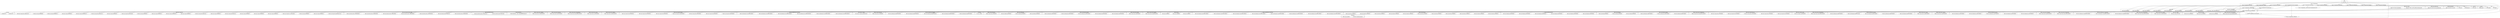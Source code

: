 digraph {
graph [overlap=false]
subgraph cluster_DBIx_Class_ResultSourceProxy_Table {
	label="DBIx::Class::ResultSourceProxy::Table";
	"DBIx::Class::ResultSourceProxy::Table::BEGIN@10";
	"DBIx::Class::ResultSourceProxy::Table::BEGIN@8";
	"DBIx::Class::ResultSourceProxy::Table::BEGIN@3";
	"DBIx::Class::ResultSourceProxy::Table::BEGIN@6";
	"DBIx::Class::ResultSourceProxy::Table::BEGIN@4";
	"DBIx::Class::ResultSourceProxy::Table::BEGIN@9";
	"DBIx::Class::ResultSourceProxy::Table::table";
}
subgraph cluster_FibeRio_Schema_Result_Substrate {
	label="FibeRio::Schema::Result::Substrate";
	"FibeRio::Schema::Result::Substrate::BEGIN@3";
}
subgraph cluster_DBIx_Class_Relationship_Accessor {
	label="DBIx::Class::Relationship::Accessor";
	"DBIx::Class::Relationship::Accessor::BEGIN@72";
	"DBIx::Class::Relationship::Accessor::BEGIN@4";
	"DBIx::Class::Relationship::Accessor::BEGIN@6";
	"DBIx::Class::Relationship::Accessor::BEGIN@73";
	"DBIx::Class::Relationship::Accessor::BEGIN@5";
}
subgraph cluster_FibeRio_Schema_Result_RecipeSpin {
	label="FibeRio::Schema::Result::RecipeSpin";
	"FibeRio::Schema::Result::RecipeSpin::BEGIN@3";
}
subgraph cluster_FibeRio_Schema_Result_RecipeSolution {
	label="FibeRio::Schema::Result::RecipeSolution";
	"FibeRio::Schema::Result::RecipeSolution::BEGIN@3";
}
subgraph cluster_base {
	label="base";
	"base::import";
}
subgraph cluster_warnings {
	label="warnings";
	"warnings::import";
}
subgraph cluster_DBIx_Class_AccessorGroup {
	label="DBIx::Class::AccessorGroup";
	"DBIx::Class::AccessorGroup::get_component_class";
}
subgraph cluster_DBIx_Class_Relationship_CascadeActions {
	label="DBIx::Class::Relationship::CascadeActions";
	"DBIx::Class::Relationship::CascadeActions::BEGIN@4";
	"DBIx::Class::Relationship::CascadeActions::BEGIN@6";
	"DBIx::Class::Relationship::CascadeActions::BEGIN@5";
}
subgraph cluster_strict {
	label="strict";
	"strict::import";
	"strict::unimport";
}
subgraph cluster_FibeRio_Schema_Result_RecipeSubstrate {
	label="FibeRio::Schema::Result::RecipeSubstrate";
	"FibeRio::Schema::Result::RecipeSubstrate::BEGIN@3";
}
subgraph cluster_FibeRio_Schema_Result_MeltZone {
	label="FibeRio::Schema::Result::MeltZone";
	"FibeRio::Schema::Result::MeltZone::BEGIN@3";
}
subgraph cluster_DBIx_Class_ResultSet {
	label="DBIx::Class::ResultSet";
	"DBIx::Class::ResultSet::result_class";
}
subgraph cluster_DBIx_Class_Storage {
	label="DBIx::Class::Storage";
	"DBIx::Class::Storage::cursor_class";
}
subgraph cluster_DBIx_Class_Componentised {
	label="DBIx::Class::Componentised";
	"DBIx::Class::Componentised::inject_base";
}
subgraph cluster_DBIx_Class_PK_Auto {
	label="DBIx::Class::PK::Auto";
	"DBIx::Class::PK::Auto::BEGIN@4";
	"DBIx::Class::PK::Auto::BEGIN@5";
	"DBIx::Class::PK::Auto::BEGIN@6";
}
subgraph cluster_FibeRio_Schema_Result_RecipeMeltTemp {
	label="FibeRio::Schema::Result::RecipeMeltTemp";
	"FibeRio::Schema::Result::RecipeMeltTemp::BEGIN@3";
}
subgraph cluster_DBIx_Class {
	label="DBIx::Class";
	"DBIx::Class::mk_classdata";
	"DBIx::Class::component_base_class";
}
subgraph cluster_DBIx_Class_ResultSourceProxy {
	label="DBIx::Class::ResultSourceProxy";
	"DBIx::Class::ResultSourceProxy::add_columns";
	"DBIx::Class::ResultSourceProxy::set_primary_key";
}
subgraph cluster_B_Hooks_EndOfScope {
	label="B::Hooks::EndOfScope";
	"B::Hooks::EndOfScope::__ANON__[B/Hooks/EndOfScope.pm:26]";
}
subgraph cluster_FibeRio_Schema_Result_MeltTemp {
	label="FibeRio::Schema::Result::MeltTemp";
	"FibeRio::Schema::Result::MeltTemp::BEGIN@3";
}
subgraph cluster_Class_C3_Componentised {
	label="Class::C3::Componentised";
	"Class::C3::Componentised::inject_base";
	"Class::C3::Componentised::load_own_components";
	"Class::C3::Componentised::BEGIN@50";
	"Class::C3::Componentised::BEGIN@51";
	"Class::C3::Componentised::load_optional_class";
	"Class::C3::Componentised::CORE:match";
	"Class::C3::Componentised::BEGIN@41";
	"Class::C3::Componentised::ensure_class_loaded";
	"Class::C3::Componentised::BEGIN@133";
	"Class::C3::Componentised::__ANON__[Class/C3/Componentised.pm:199]";
	"Class::C3::Componentised::load_components";
	"Class::C3::Componentised::BEGIN@198";
	"Class::C3::Componentised::BEGIN@40";
	"Class::C3::Componentised::CORE:qr";
	"Class::C3::Componentised::_load_components";
	"Class::C3::Componentised::BEGIN@48";
}
subgraph cluster_mro {
	label="mro";
	"mro::get_linear_isa";
	"mro::set_mro";
}
subgraph cluster_FibeRio_Schema_Result_FanGroup {
	label="FibeRio::Schema::Result::FanGroup";
	"FibeRio::Schema::Result::FanGroup::BEGIN@3";
}
subgraph cluster_FibeRio_Schema_Result_RecipeMeltPump {
	label="FibeRio::Schema::Result::RecipeMeltPump";
	"FibeRio::Schema::Result::RecipeMeltPump::BEGIN@3";
}
subgraph cluster_List_Util {
	label="List::Util";
	"List::Util::first";
}
subgraph cluster_FibeRio_Schema_Result_Solution {
	label="FibeRio::Schema::Result::Solution";
	"FibeRio::Schema::Result::Solution::BEGIN@3";
}
subgraph cluster_FibeRio_Schema_Result_MeltPump {
	label="FibeRio::Schema::Result::MeltPump";
	"FibeRio::Schema::Result::MeltPump::BEGIN@3";
}
subgraph cluster_DBIx_Class_Storage_DBI_SQLite {
	label="DBIx::Class::Storage::DBI::SQLite";
	"DBIx::Class::Storage::DBI::SQLite::BEGIN@4";
	"DBIx::Class::Storage::DBI::SQLite::BEGIN@6";
	"DBIx::Class::Storage::DBI::SQLite::BEGIN@3";
	"DBIx::Class::Storage::DBI::SQLite::BEGIN@11";
	"DBIx::Class::Storage::DBI::SQLite::BEGIN@10";
	"DBIx::Class::Storage::DBI::SQLite::BEGIN@9";
	"DBIx::Class::Storage::DBI::SQLite::BEGIN@7";
}
subgraph cluster_DBIx_Class_Relationship_ProxyMethods {
	label="DBIx::Class::Relationship::ProxyMethods";
	"DBIx::Class::Relationship::ProxyMethods::BEGIN@25";
	"DBIx::Class::Relationship::ProxyMethods::BEGIN@5";
	"DBIx::Class::Relationship::ProxyMethods::BEGIN@26";
	"DBIx::Class::Relationship::ProxyMethods::BEGIN@6";
	"DBIx::Class::Relationship::ProxyMethods::BEGIN@4";
	"DBIx::Class::Relationship::ProxyMethods::BEGIN@7";
}
subgraph cluster_Class_Accessor_Grouped {
	label="Class::Accessor::Grouped";
	"Class::Accessor::Grouped::mk_group_accessors";
}
subgraph cluster_FibeRio_Schema_Result_Spin {
	label="FibeRio::Schema::Result::Spin";
	"FibeRio::Schema::Result::Spin::BEGIN@3";
}
subgraph cluster_DBIx_Class_Schema {
	label="DBIx::Class::Schema";
	"DBIx::Class::Schema::__ANON__[DBIx/Class/Schema.pm:829]";
	"DBIx::Class::Schema::load_namespaces";
}
subgraph cluster_DBIx_Class_Relationship_BelongsTo {
	label="DBIx::Class::Relationship::BelongsTo";
	"DBIx::Class::Relationship::BelongsTo::belongs_to";
	"DBIx::Class::Relationship::BelongsTo::BEGIN@10";
	"DBIx::Class::Relationship::BelongsTo::BEGIN@9";
	"DBIx::Class::Relationship::BelongsTo::BEGIN@7";
	"DBIx::Class::Relationship::BelongsTo::BEGIN@8";
}
subgraph cluster_Sub_Name {
	label="Sub::Name";
	"Sub::Name::subname";
}
subgraph cluster_FibeRio_Schema_Result_Fan {
	label="FibeRio::Schema::Result::Fan";
	"FibeRio::Schema::Result::Fan::BEGIN@3";
}
subgraph cluster_DBIx_Class_InflateColumn {
	label="DBIx::Class::InflateColumn";
	"DBIx::Class::InflateColumn::BEGIN@3";
	"DBIx::Class::InflateColumn::BEGIN@4";
	"DBIx::Class::InflateColumn::BEGIN@6";
}
subgraph cluster_DBIx_Class_Relationship_HasOne {
	label="DBIx::Class::Relationship::HasOne";
	"DBIx::Class::Relationship::HasOne::BEGIN@6";
	"DBIx::Class::Relationship::HasOne::BEGIN@8";
	"DBIx::Class::Relationship::HasOne::BEGIN@7";
	"DBIx::Class::Relationship::HasOne::BEGIN@5";
	"DBIx::Class::Relationship::HasOne::BEGIN@4";
}
subgraph cluster_DBIx_Class_Storage_DBI {
	label="DBIx::Class::Storage::DBI";
	"DBIx::Class::Storage::DBI::BEGIN@16";
	"DBIx::Class::Storage::DBI::BEGIN@10";
	"DBIx::Class::Storage::DBI::sql_limit_dialect";
	"DBIx::Class::Storage::DBI::BEGIN@15";
	"DBIx::Class::Storage::DBI::sql_maker_class";
	"DBIx::Class::Storage::DBI::BEGIN@1407";
	"DBIx::Class::Storage::DBI::BEGIN@5";
	"DBIx::Class::Storage::DBI::BEGIN@110";
	"DBIx::Class::Storage::DBI::BEGIN@4";
	"DBIx::Class::Storage::DBI::datetime_parser_type";
	"DBIx::Class::Storage::DBI::BEGIN@14";
	"DBIx::Class::Storage::DBI::BEGIN@17";
	"DBIx::Class::Storage::DBI::_use_join_optimizer";
	"DBIx::Class::Storage::DBI::BEGIN@12";
	"DBIx::Class::Storage::DBI::BEGIN@8";
	"DBIx::Class::Storage::DBI::BEGIN@7";
	"DBIx::Class::Storage::DBI::sql_name_sep";
	"DBIx::Class::Storage::DBI::BEGIN@13";
	"DBIx::Class::Storage::DBI::sql_quote_char";
	"DBIx::Class::Storage::DBI::BEGIN@11";
	"DBIx::Class::Storage::DBI::_determine_driver";
	"DBIx::Class::Storage::DBI::BEGIN@109";
}
subgraph cluster_FibeRio_Schema_Result_Recipe {
	label="FibeRio::Schema::Result::Recipe";
	"FibeRio::Schema::Result::Recipe::BEGIN@3";
}
subgraph cluster_UNIVERSAL {
	label="UNIVERSAL";
	"UNIVERSAL::isa";
	"UNIVERSAL::can";
}
subgraph cluster_FibeRio_Schema_Result_RecipeFan {
	label="FibeRio::Schema::Result::RecipeFan";
	"FibeRio::Schema::Result::RecipeFan::BEGIN@3";
}
subgraph cluster_DBIx_Class_PK {
	label="DBIx::Class::PK";
	"DBIx::Class::PK::BEGIN@3";
	"DBIx::Class::PK::BEGIN@6";
	"DBIx::Class::PK::BEGIN@4";
}
subgraph cluster_DBIx_Class_Relationship_ManyToMany {
	label="DBIx::Class::Relationship::ManyToMany";
	"DBIx::Class::Relationship::ManyToMany::BEGIN@4";
	"DBIx::Class::Relationship::ManyToMany::BEGIN@5";
	"DBIx::Class::Relationship::ManyToMany::BEGIN@8";
	"DBIx::Class::Relationship::ManyToMany::BEGIN@31";
	"DBIx::Class::Relationship::ManyToMany::BEGIN@11";
	"DBIx::Class::Relationship::ManyToMany::BEGIN@9";
	"DBIx::Class::Relationship::ManyToMany::BEGIN@30";
	"DBIx::Class::Relationship::ManyToMany::BEGIN@7";
}
subgraph cluster_DBIx_Class_ResultSource {
	label="DBIx::Class::ResultSource";
	"DBIx::Class::ResultSource::BEGIN@6";
	"DBIx::Class::ResultSource::BEGIN@14";
	"DBIx::Class::ResultSource::BEGIN@13";
	"DBIx::Class::ResultSource::BEGIN@10";
	"DBIx::Class::ResultSource::BEGIN@16";
	"DBIx::Class::ResultSource::BEGIN@3";
	"DBIx::Class::ResultSource::BEGIN@11";
	"DBIx::Class::ResultSource::BEGIN@4";
	"DBIx::Class::ResultSource::BEGIN@9";
	"DBIx::Class::ResultSource::BEGIN@7";
	"DBIx::Class::ResultSource::BEGIN@12";
}
subgraph cluster_DBIx_Class_Relationship_Base {
	label="DBIx::Class::Relationship::Base";
	"DBIx::Class::Relationship::Base::BEGIN@8";
	"DBIx::Class::Relationship::Base::BEGIN@9";
	"DBIx::Class::Relationship::Base::BEGIN@4";
	"DBIx::Class::Relationship::Base::BEGIN@10";
	"DBIx::Class::Relationship::Base::BEGIN@3";
	"DBIx::Class::Relationship::Base::BEGIN@6";
}
subgraph cluster_DBIx_Class_Relationship {
	label="DBIx::Class::Relationship";
	"DBIx::Class::Relationship::BEGIN@6";
	"DBIx::Class::Relationship::BEGIN@3";
	"DBIx::Class::Relationship::BEGIN@4";
}
subgraph cluster_DBIx_Class_Relationship_Helpers {
	label="DBIx::Class::Relationship::Helpers";
	"DBIx::Class::Relationship::Helpers::BEGIN@7";
	"DBIx::Class::Relationship::Helpers::BEGIN@5";
	"DBIx::Class::Relationship::Helpers::BEGIN@4";
}
subgraph cluster_FibeRio_Schema_Result_RecipeFanGroup {
	label="FibeRio::Schema::Result::RecipeFanGroup";
	"FibeRio::Schema::Result::RecipeFanGroup::BEGIN@3";
}
subgraph cluster_MRO_Compat {
	label="MRO::Compat";
	"MRO::Compat::BEGIN@2";
	"MRO::Compat::BEGIN@225";
	"MRO::Compat::BEGIN@116";
	"MRO::Compat::BEGIN@39";
	"MRO::Compat::BEGIN@256";
	"MRO::Compat::BEGIN@3";
	"MRO::Compat::BEGIN@10";
	"MRO::Compat::__ANON__[MRO/Compat.pm:41]";
	"MRO::Compat::BEGIN@226";
}
subgraph cluster_DBIx_Class_Storage_DBI_Cursor {
	label="DBIx::Class::Storage::DBI::Cursor";
	"DBIx::Class::Storage::DBI::Cursor::BEGIN@6";
	"DBIx::Class::Storage::DBI::Cursor::BEGIN@3";
	"DBIx::Class::Storage::DBI::Cursor::BEGIN@8";
	"DBIx::Class::Storage::DBI::Cursor::BEGIN@9";
	"DBIx::Class::Storage::DBI::Cursor::BEGIN@4";
}
subgraph cluster_DBIx_Class_SQLMaker_SQLite {
	label="DBIx::Class::SQLMaker::SQLite";
	"DBIx::Class::SQLMaker::SQLite::BEGIN@4";
}
subgraph cluster_FibeRio_Schema_Result_RecipeMeltZone {
	label="FibeRio::Schema::Result::RecipeMeltZone";
	"FibeRio::Schema::Result::RecipeMeltZone::BEGIN@3";
}
subgraph cluster_DBIx_Class_Relationship_HasMany {
	label="DBIx::Class::Relationship::HasMany";
	"DBIx::Class::Relationship::HasMany::BEGIN@5";
	"DBIx::Class::Relationship::HasMany::has_many";
	"DBIx::Class::Relationship::HasMany::BEGIN@4";
	"DBIx::Class::Relationship::HasMany::BEGIN@6";
	"DBIx::Class::Relationship::HasMany::BEGIN@7";
}
subgraph cluster_FibeRio_Schema_Result_Chamber {
	label="FibeRio::Schema::Result::Chamber";
	"FibeRio::Schema::Result::Chamber::BEGIN@3";
}
"Class::C3::Componentised::ensure_class_loaded" -> "DBIx::Class::Relationship::Accessor::BEGIN@72";
"Class::C3::Componentised::ensure_class_loaded" -> "DBIx::Class::ResultSourceProxy::Table::BEGIN@6";
"base::import" -> "Class::C3::Componentised::BEGIN@51";
"Class::C3::Componentised::ensure_class_loaded" -> "DBIx::Class::Storage::DBI::BEGIN@10";
"Class::C3::Componentised::ensure_class_loaded" -> "DBIx::Class::Relationship::Helpers::BEGIN@4";
"Class::C3::Componentised::ensure_class_loaded" -> "FibeRio::Schema::Result::RecipeSolution::BEGIN@3";
"Class::C3::Componentised::ensure_class_loaded" -> "DBIx::Class::Storage::DBI::BEGIN@1407";
"Class::C3::Componentised::ensure_class_loaded" -> "DBIx::Class::PK::Auto::BEGIN@6";
"Class::C3::Componentised::ensure_class_loaded" -> "DBIx::Class::Relationship::BEGIN@3";
"Class::C3::Componentised::ensure_class_loaded" -> "DBIx::Class::Storage::DBI::BEGIN@5";
"Class::C3::Componentised::ensure_class_loaded" -> "DBIx::Class::Relationship::ManyToMany::BEGIN@11";
"Class::C3::Componentised::ensure_class_loaded" -> "FibeRio::Schema::Result::MeltPump::BEGIN@3";
"Class::C3::Componentised::ensure_class_loaded" -> "DBIx::Class::Relationship::ManyToMany::BEGIN@30";
"Class::C3::Componentised::ensure_class_loaded" -> "FibeRio::Schema::Result::RecipeMeltZone::BEGIN@3";
"Class::C3::Componentised::ensure_class_loaded" -> "FibeRio::Schema::Result::RecipeFan::BEGIN@3";
"Class::C3::Componentised::ensure_class_loaded" -> "DBIx::Class::Storage::DBI::sql_name_sep";
"Class::C3::Componentised::ensure_class_loaded" -> "FibeRio::Schema::Result::RecipeSubstrate::BEGIN@3";
"Class::C3::Componentised::ensure_class_loaded" -> "DBIx::Class::Relationship::HasOne::BEGIN@5";
"Class::C3::Componentised::ensure_class_loaded" -> "DBIx::Class::Relationship::CascadeActions::BEGIN@4";
"Class::C3::Componentised::ensure_class_loaded" -> "DBIx::Class::Storage::DBI::SQLite::BEGIN@4";
"Class::C3::Componentised::ensure_class_loaded" -> "DBIx::Class::InflateColumn::BEGIN@3";
"Class::C3::Componentised::ensure_class_loaded" -> "DBIx::Class::Storage::DBI::SQLite::BEGIN@11";
"Class::C3::Componentised::BEGIN@48" -> "MRO::Compat::BEGIN@10";
"Class::C3::Componentised::ensure_class_loaded" -> "DBIx::Class::Relationship::ManyToMany::BEGIN@9";
"Class::C3::Componentised::ensure_class_loaded" -> "DBIx::Class::Relationship::HasOne::BEGIN@7";
"Class::C3::Componentised::ensure_class_loaded" -> "DBIx::Class::Storage::DBI::SQLite::BEGIN@9";
"Class::C3::Componentised::ensure_class_loaded" -> "DBIx::Class::ResultSource::BEGIN@7";
"Class::C3::Componentised::ensure_class_loaded" -> "DBIx::Class::Relationship::CascadeActions::BEGIN@6";
"Class::C3::Componentised::ensure_class_loaded" -> "FibeRio::Schema::Result::Fan::BEGIN@3";
"Class::C3::Componentised::ensure_class_loaded" -> "DBIx::Class::Relationship::Base::BEGIN@6";
"Class::C3::Componentised::ensure_class_loaded" -> "DBIx::Class::ResultSourceProxy::Table::table";
"Class::C3::Componentised::ensure_class_loaded" -> "DBIx::Class::Storage::DBI::datetime_parser_type";
"Class::C3::Componentised::ensure_class_loaded" -> "DBIx::Class::Storage::DBI::BEGIN@14";
"Class::C3::Componentised::ensure_class_loaded" -> "FibeRio::Schema::Result::Chamber::BEGIN@3";
"Class::C3::Componentised::ensure_class_loaded" -> "DBIx::Class::Storage::DBI::BEGIN@12";
"Class::C3::Componentised::_load_components" -> "DBIx::Class::Componentised::inject_base";
"Class::C3::Componentised::ensure_class_loaded" -> "FibeRio::Schema::Result::MeltZone::BEGIN@3";
"Class::C3::Componentised::ensure_class_loaded" -> "DBIx::Class::InflateColumn::BEGIN@4";
"Class::C3::Componentised::ensure_class_loaded" -> "DBIx::Class::Relationship::ProxyMethods::BEGIN@6";
"base::import" -> "Class::C3::Componentised::BEGIN@198";
"Class::C3::Componentised::ensure_class_loaded" -> "DBIx::Class::ResultSource::BEGIN@14";
"Class::C3::Componentised::ensure_class_loaded" -> "DBIx::Class::Relationship::Base::BEGIN@3";
"Class::C3::Componentised::ensure_class_loaded" -> "DBIx::Class::Relationship::ManyToMany::BEGIN@5";
"base::import" -> "Class::C3::Componentised::BEGIN@40";
"base::import" -> "Class::C3::Componentised::CORE:qr";
"Class::C3::Componentised::ensure_class_loaded" -> "DBIx::Class::Relationship::Base::BEGIN@10";
"Class::C3::Componentised::ensure_class_loaded" -> "DBIx::Class::Storage::DBI::SQLite::BEGIN@10";
"Class::C3::Componentised::ensure_class_loaded" -> "DBIx::Class::Storage::DBI::SQLite::BEGIN@7";
"Class::C3::Componentised::ensure_class_loaded" -> "DBIx::Class::Relationship::BEGIN@6";
"DBIx::Class::Componentised::inject_base" -> "Class::C3::Componentised::inject_base";
"Class::C3::Componentised::ensure_class_loaded" -> "DBIx::Class::PK::Auto::BEGIN@5";
"Class::C3::Componentised::ensure_class_loaded" -> "DBIx::Class::Relationship::Accessor::BEGIN@5";
"DBIx::Class::Storage::DBI::_determine_driver" -> "Class::C3::Componentised::load_optional_class";
"Class::C3::Componentised::ensure_class_loaded" -> "FibeRio::Schema::Result::Spin::BEGIN@3";
"Class::C3::Componentised::ensure_class_loaded" -> "Sub::Name::subname";
"Class::C3::Componentised::ensure_class_loaded" -> "DBIx::Class::ResultSourceProxy::Table::BEGIN@8";
"Class::C3::Componentised::ensure_class_loaded" -> "DBIx::Class::Relationship::Base::BEGIN@9";
"Class::C3::Componentised::BEGIN@48" -> "MRO::Compat::BEGIN@226";
"Class::C3::Componentised::ensure_class_loaded" -> "DBIx::Class::Storage::DBI::BEGIN@17";
"Class::C3::Componentised::ensure_class_loaded" -> "DBIx::Class::Storage::DBI::BEGIN@7";
"Class::C3::Componentised::ensure_class_loaded" -> "DBIx::Class::Relationship::BelongsTo::belongs_to";
"Class::C3::Componentised::ensure_class_loaded" -> "DBIx::Class::Relationship::Accessor::BEGIN@6";
"Class::C3::Componentised::ensure_class_loaded" -> "DBIx::Class::Storage::DBI::BEGIN@13";
"Class::C3::Componentised::BEGIN@48" -> "MRO::Compat::BEGIN@3";
"Class::C3::Componentised::ensure_class_loaded" -> "DBIx::Class::Storage::DBI::sql_quote_char";
"Class::C3::Componentised::ensure_class_loaded" -> "DBIx::Class::Relationship::HasMany::BEGIN@4";
"Class::C3::Componentised::load_components" -> "Class::C3::Componentised::_load_components";
"Class::C3::Componentised::load_own_components" -> "Class::C3::Componentised::_load_components";
"base::import" -> "Class::C3::Componentised::BEGIN@48";
"Class::C3::Componentised::ensure_class_loaded" -> "DBIx::Class::Relationship::Base::BEGIN@4";
"Class::C3::Componentised::ensure_class_loaded" -> "DBIx::Class::Storage::DBI::SQLite::BEGIN@3";
"Class::C3::Componentised::ensure_class_loaded" -> "FibeRio::Schema::Result::RecipeMeltTemp::BEGIN@3";
"Class::C3::Componentised::ensure_class_loaded" -> "Class::Accessor::Grouped::mk_group_accessors";
"Class::C3::Componentised::ensure_class_loaded" -> "DBIx::Class::Storage::DBI::BEGIN@4";
"Class::C3::Componentised::ensure_class_loaded" -> "DBIx::Class::Relationship::BelongsTo::BEGIN@9";
"Class::C3::Componentised::ensure_class_loaded" -> "DBIx::Class::Storage::DBI::Cursor::BEGIN@3";
"base::import" -> "Class::C3::Componentised::BEGIN@133";
"DBIx::Class::Relationship::BelongsTo::belongs_to" -> "Class::C3::Componentised::ensure_class_loaded";
"DBIx::Class::Relationship::HasMany::has_many" -> "Class::C3::Componentised::ensure_class_loaded";
"DBIx::Class::Schema::__ANON__[DBIx/Class/Schema.pm:829]" -> "Class::C3::Componentised::ensure_class_loaded";
"Class::C3::Componentised::load_optional_class" -> "Class::C3::Componentised::ensure_class_loaded";
"DBIx::Class::ResultSourceProxy::Table::table" -> "Class::C3::Componentised::ensure_class_loaded";
"DBIx::Class::ResultSet::result_class" -> "Class::C3::Componentised::ensure_class_loaded";
"Class::C3::Componentised::_load_components" -> "Class::C3::Componentised::ensure_class_loaded";
"DBIx::Class::AccessorGroup::get_component_class" -> "Class::C3::Componentised::ensure_class_loaded";
"DBIx::Class::Schema::load_namespaces" -> "Class::C3::Componentised::ensure_class_loaded";
"Class::C3::Componentised::ensure_class_loaded" -> "DBIx::Class::Relationship::HasOne::BEGIN@8";
"Class::C3::Componentised::ensure_class_loaded" -> "FibeRio::Schema::Result::Recipe::BEGIN@3";
"Class::C3::Componentised::ensure_class_loaded" -> "DBIx::Class::Relationship::Accessor::BEGIN@73";
"Class::C3::Componentised::ensure_class_loaded" -> "FibeRio::Schema::Result::FanGroup::BEGIN@3";
"Class::C3::Componentised::ensure_class_loaded" -> "DBIx::Class::Relationship::HasMany::BEGIN@5";
"Class::C3::Componentised::ensure_class_loaded" -> "DBIx::Class::InflateColumn::BEGIN@6";
"Class::C3::Componentised::ensure_class_loaded" -> "DBIx::Class::ResultSourceProxy::set_primary_key";
"Class::C3::Componentised::ensure_class_loaded" -> "DBIx::Class::ResultSource::BEGIN@12";
"Class::C3::Componentised::ensure_class_loaded" -> "DBIx::Class::Storage::DBI::Cursor::BEGIN@6";
"Class::C3::Componentised::ensure_class_loaded" -> "B::Hooks::EndOfScope::__ANON__[B/Hooks/EndOfScope.pm:26]";
"base::import" -> "Class::C3::Componentised::BEGIN@50";
"Class::C3::Componentised::BEGIN@48" -> "MRO::Compat::BEGIN@116";
"Class::C3::Componentised::ensure_class_loaded" -> "DBIx::Class::Storage::DBI::sql_maker_class";
"Class::C3::Componentised::ensure_class_loaded" -> "DBIx::Class::Relationship::HasOne::BEGIN@4";
"Class::C3::Componentised::ensure_class_loaded" -> "DBIx::Class::Relationship::ManyToMany::BEGIN@31";
"Class::C3::Componentised::ensure_class_loaded" -> "DBIx::Class::ResultSource::BEGIN@3";
"Class::C3::Componentised::load_components" -> "Class::C3::Componentised::CORE:match";
"Class::C3::Componentised::load_own_components" -> "Class::C3::Componentised::CORE:match";
"base::import" -> "Class::C3::Componentised::CORE:match";
"Class::C3::Componentised::ensure_class_loaded" -> "DBIx::Class::Storage::DBI::BEGIN@110";
"Class::C3::Componentised::ensure_class_loaded" -> "DBIx::Class::ResultSourceProxy::Table::BEGIN@3";
"base::import" -> "Class::C3::Componentised::BEGIN@41";
"Class::C3::Componentised::ensure_class_loaded" -> "DBIx::Class::Storage::DBI::Cursor::BEGIN@8";
"Class::C3::Componentised::ensure_class_loaded" -> "DBIx::Class::Relationship::ProxyMethods::BEGIN@4";
"Class::C3::Componentised::ensure_class_loaded" -> "DBIx::Class::Relationship::BEGIN@4";
"Class::C3::Componentised::ensure_class_loaded" -> "DBIx::Class::ResultSource::BEGIN@4";
"Class::C3::Componentised::ensure_class_loaded" -> "DBIx::Class::ResultSource::BEGIN@6";
"Class::C3::Componentised::ensure_class_loaded" -> "DBIx::Class::Relationship::HasMany::BEGIN@7";
"Class::C3::Componentised::ensure_class_loaded" -> "DBIx::Class::ResultSource::BEGIN@10";
"Class::C3::Componentised::ensure_class_loaded" -> "DBIx::Class::ResultSourceProxy::Table::BEGIN@9";
"Class::C3::Componentised::ensure_class_loaded" -> "DBIx::Class::Storage::DBI::BEGIN@11";
"Class::C3::Componentised::ensure_class_loaded" -> "UNIVERSAL::can";
"Class::C3::Componentised::ensure_class_loaded" -> "DBIx::Class::Relationship::ProxyMethods::BEGIN@5";
"Class::C3::Componentised::ensure_class_loaded" -> "DBIx::Class::Storage::cursor_class";
"Class::C3::Componentised::ensure_class_loaded" -> "DBIx::Class::Relationship::BelongsTo::BEGIN@10";
"Class::C3::Componentised::ensure_class_loaded" -> "DBIx::Class::Relationship::ProxyMethods::BEGIN@26";
"Class::C3::Componentised::BEGIN@133" -> "strict::unimport";
"Class::C3::Componentised::BEGIN@198" -> "strict::unimport";
"Class::C3::Componentised::ensure_class_loaded" -> "DBIx::Class::Storage::DBI::Cursor::BEGIN@9";
"Class::C3::Componentised::BEGIN@48" -> "MRO::Compat::BEGIN@256";
"Class::C3::Componentised::ensure_class_loaded" -> "DBIx::Class::Storage::DBI::BEGIN@15";
"Class::C3::Componentised::ensure_class_loaded" -> "DBIx::Class::Relationship::ManyToMany::BEGIN@8";
"Class::C3::Componentised::ensure_class_loaded" -> "DBIx::Class::Relationship::Helpers::BEGIN@7";
"Class::C3::Componentised::inject_base" -> "UNIVERSAL::isa";
"Class::C3::Componentised::ensure_class_loaded" -> "FibeRio::Schema::Result::Substrate::BEGIN@3";
"Class::C3::Componentised::ensure_class_loaded" -> "DBIx::Class::PK::BEGIN@6";
"Class::C3::Componentised::ensure_class_loaded" -> "FibeRio::Schema::Result::RecipeFanGroup::BEGIN@3";
"Class::C3::Componentised::ensure_class_loaded" -> "DBIx::Class::ResultSource::BEGIN@9";
"Class::C3::Componentised::ensure_class_loaded" -> "DBIx::Class::Storage::DBI::BEGIN@8";
"Class::C3::Componentised::inject_base" -> "mro::set_mro";
"Class::C3::Componentised::BEGIN@48" -> "MRO::Compat::BEGIN@225";
"Class::C3::Componentised::BEGIN@41" -> "warnings::import";
"Class::C3::Componentised::ensure_class_loaded" -> "DBIx::Class::PK::BEGIN@4";
"Class::C3::Componentised::ensure_class_loaded" -> "DBIx::Class::Relationship::CascadeActions::BEGIN@5";
"Class::C3::Componentised::ensure_class_loaded" -> "DBIx::Class::Storage::DBI::BEGIN@16";
"Class::C3::Componentised::ensure_class_loaded" -> "DBIx::Class::Relationship::ManyToMany::BEGIN@4";
"Class::C3::Componentised::ensure_class_loaded" -> "Class::C3::Componentised::load_own_components";
"Class::C3::Componentised::ensure_class_loaded" -> "DBIx::Class::Relationship::HasMany::has_many";
"Class::C3::Componentised::BEGIN@48" -> "MRO::Compat::BEGIN@2";
"Class::C3::Componentised::BEGIN@48" -> "MRO::Compat::BEGIN@39";
"Class::C3::Componentised::ensure_class_loaded" -> "DBIx::Class::Storage::DBI::sql_limit_dialect";
"Class::C3::Componentised::ensure_class_loaded" -> "DBIx::Class::ResultSource::BEGIN@16";
"Class::C3::Componentised::ensure_class_loaded" -> "DBIx::Class::mk_classdata";
"Class::C3::Componentised::load_components" -> "DBIx::Class::component_base_class";
"Class::C3::Componentised::ensure_class_loaded" -> "FibeRio::Schema::Result::MeltTemp::BEGIN@3";
"Class::C3::Componentised::ensure_class_loaded" -> "DBIx::Class::Storage::DBI::Cursor::BEGIN@4";
"Class::C3::Componentised::ensure_class_loaded" -> "DBIx::Class::PK::Auto::BEGIN@4";
"Class::C3::Componentised::ensure_class_loaded" -> "DBIx::Class::PK::BEGIN@3";
"Class::C3::Componentised::ensure_class_loaded" -> "DBIx::Class::Relationship::BelongsTo::BEGIN@7";
"Class::C3::Componentised::ensure_class_loaded" -> "DBIx::Class::ResultSource::BEGIN@13";
"Class::C3::Componentised::ensure_class_loaded" -> "FibeRio::Schema::Result::RecipeMeltPump::BEGIN@3";
"Class::C3::Componentised::_load_components" -> "MRO::Compat::__ANON__[MRO/Compat.pm:41]";
"Class::C3::Componentised::ensure_class_loaded" -> "DBIx::Class::Relationship::ProxyMethods::BEGIN@7";
"Class::C3::Componentised::ensure_class_loaded" -> "DBIx::Class::Relationship::ManyToMany::BEGIN@7";
"Class::C3::Componentised::inject_base" -> "mro::get_linear_isa";
"Class::C3::Componentised::ensure_class_loaded" -> "DBIx::Class::SQLMaker::SQLite::BEGIN@4";
"Class::C3::Componentised::ensure_class_loaded" -> "DBIx::Class::Relationship::Base::BEGIN@8";
"Class::C3::Componentised::ensure_class_loaded" -> "DBIx::Class::ResultSource::BEGIN@11";
"Class::C3::Componentised::ensure_class_loaded" -> "DBIx::Class::Relationship::HasMany::BEGIN@6";
"Class::C3::Componentised::inject_base" -> "Class::C3::Componentised::__ANON__[Class/C3/Componentised.pm:199]";
"Class::C3::Componentised::ensure_class_loaded" -> "DBIx::Class::ResultSourceProxy::add_columns";
"Class::C3::Componentised::ensure_class_loaded" -> "DBIx::Class::Storage::DBI::_use_join_optimizer";
"Class::C3::Componentised::ensure_class_loaded" -> "DBIx::Class::Relationship::Accessor::BEGIN@4";
"Class::C3::Componentised::ensure_class_loaded" -> "DBIx::Class::ResultSourceProxy::Table::BEGIN@10";
"DBIx::Class::ResultSourceProxy::Table::BEGIN@8" -> "Class::C3::Componentised::load_components";
"Class::C3::Componentised::ensure_class_loaded" -> "Class::C3::Componentised::load_components";
"base::import" -> "Class::C3::Componentised::load_components";
"Class::C3::Componentised::ensure_class_loaded" -> "DBIx::Class::Storage::DBI::SQLite::BEGIN@6";
"Class::C3::Componentised::ensure_class_loaded" -> "DBIx::Class::Relationship::Helpers::BEGIN@5";
"Class::C3::Componentised::ensure_class_loaded" -> "DBIx::Class::Relationship::BelongsTo::BEGIN@8";
"Class::C3::Componentised::ensure_class_loaded" -> "DBIx::Class::Relationship::HasOne::BEGIN@6";
"Class::C3::Componentised::ensure_class_loaded" -> "FibeRio::Schema::Result::Solution::BEGIN@3";
"Class::C3::Componentised::ensure_class_loaded" -> "DBIx::Class::Relationship::ProxyMethods::BEGIN@25";
"Class::C3::Componentised::ensure_class_loaded" -> "FibeRio::Schema::Result::RecipeSpin::BEGIN@3";
"Class::C3::Componentised::inject_base" -> "List::Util::first";
"Class::C3::Componentised::ensure_class_loaded" -> "DBIx::Class::ResultSourceProxy::Table::BEGIN@4";
"Class::C3::Componentised::BEGIN@40" -> "strict::import";
"Class::C3::Componentised::ensure_class_loaded" -> "DBIx::Class::Storage::DBI::BEGIN@109";
}
